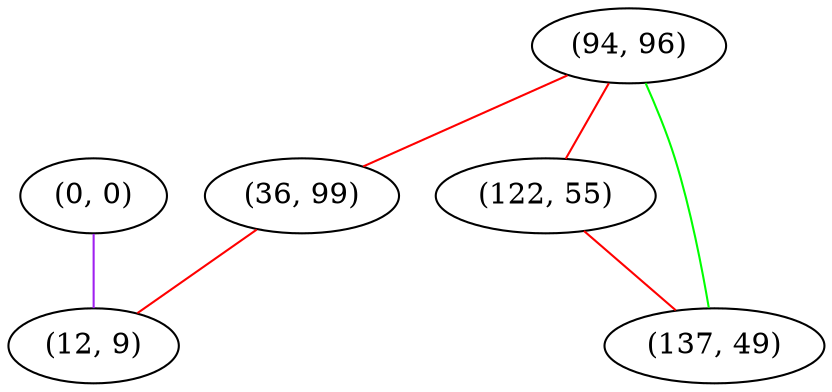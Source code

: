 graph "" {
"(0, 0)";
"(94, 96)";
"(122, 55)";
"(137, 49)";
"(36, 99)";
"(12, 9)";
"(0, 0)" -- "(12, 9)"  [color=purple, key=0, weight=4];
"(94, 96)" -- "(122, 55)"  [color=red, key=0, weight=1];
"(94, 96)" -- "(137, 49)"  [color=green, key=0, weight=2];
"(94, 96)" -- "(36, 99)"  [color=red, key=0, weight=1];
"(122, 55)" -- "(137, 49)"  [color=red, key=0, weight=1];
"(36, 99)" -- "(12, 9)"  [color=red, key=0, weight=1];
}
